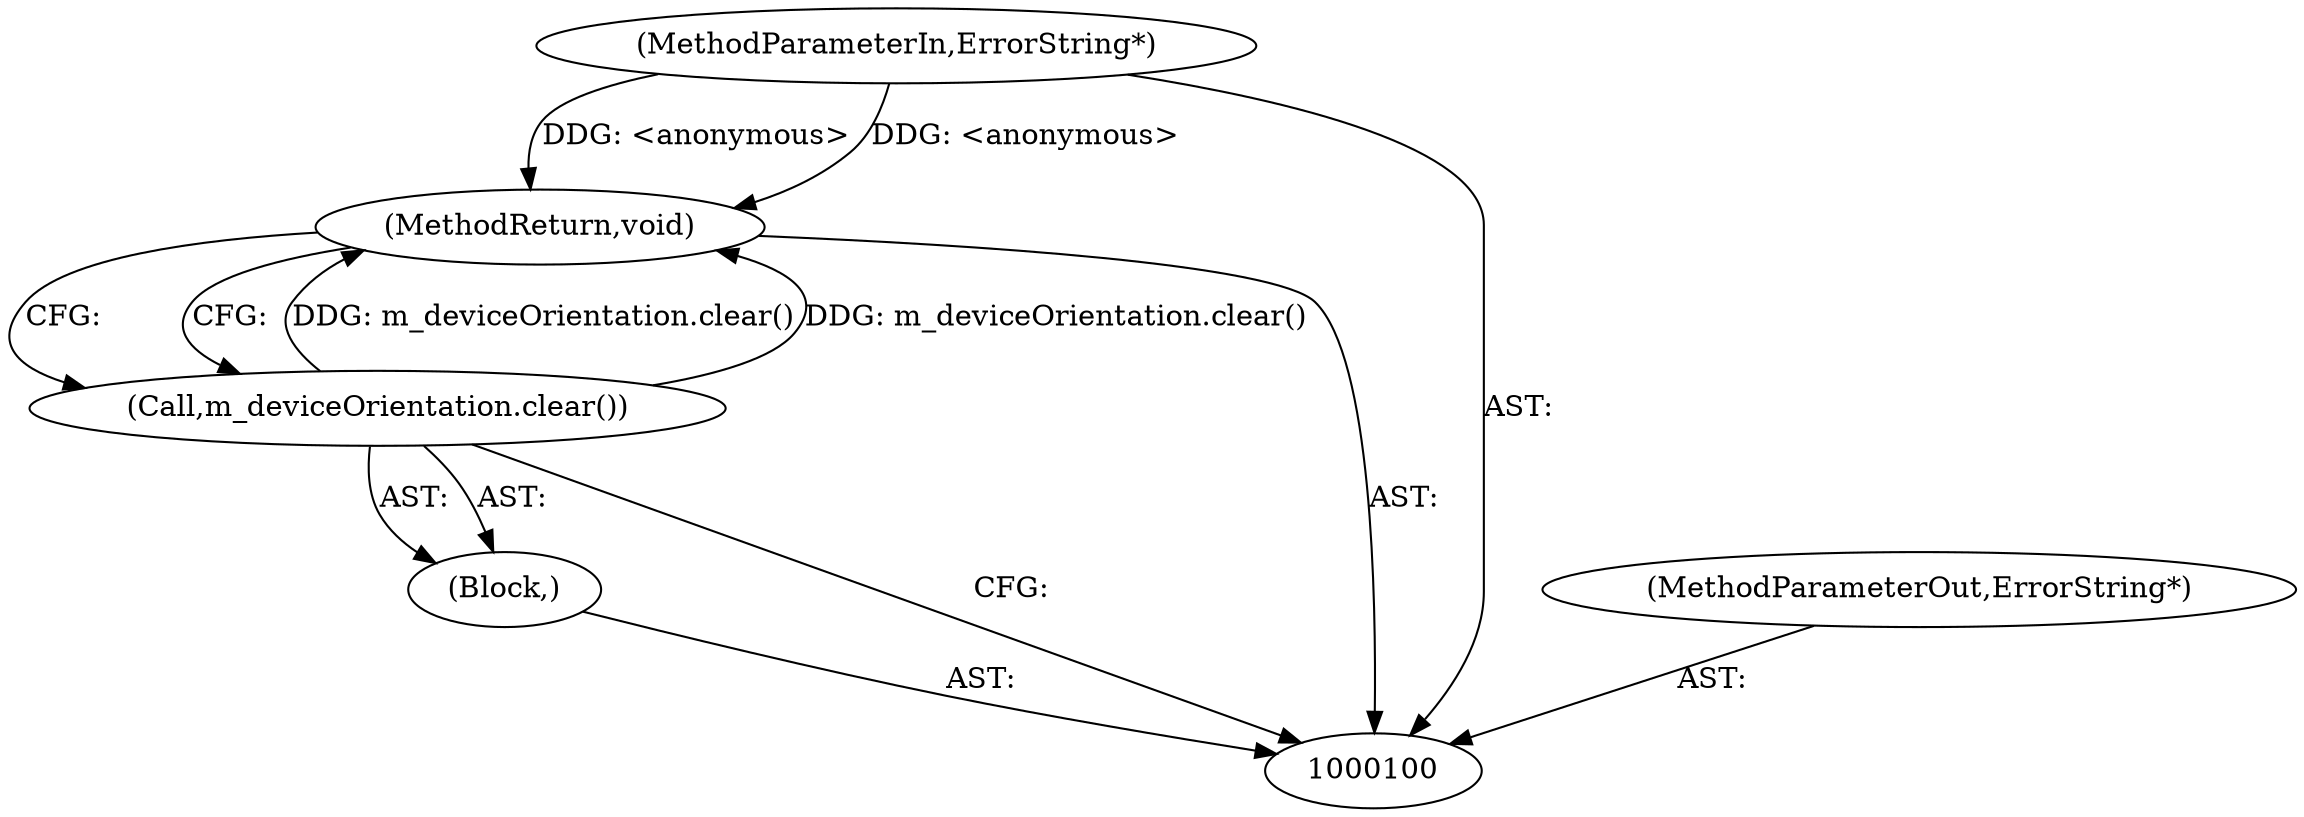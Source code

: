 digraph "0_Chrome_d4cd2b2c0953ad7e9fa988c234eb9361be80fe81_7" {
"1000104" [label="(MethodReturn,void)"];
"1000101" [label="(MethodParameterIn,ErrorString*)"];
"1000111" [label="(MethodParameterOut,ErrorString*)"];
"1000102" [label="(Block,)"];
"1000103" [label="(Call,m_deviceOrientation.clear())"];
"1000104" -> "1000100"  [label="AST: "];
"1000104" -> "1000103"  [label="CFG: "];
"1000103" -> "1000104"  [label="DDG: m_deviceOrientation.clear()"];
"1000101" -> "1000104"  [label="DDG: <anonymous>"];
"1000101" -> "1000100"  [label="AST: "];
"1000101" -> "1000104"  [label="DDG: <anonymous>"];
"1000111" -> "1000100"  [label="AST: "];
"1000102" -> "1000100"  [label="AST: "];
"1000103" -> "1000102"  [label="AST: "];
"1000103" -> "1000102"  [label="AST: "];
"1000103" -> "1000100"  [label="CFG: "];
"1000104" -> "1000103"  [label="CFG: "];
"1000103" -> "1000104"  [label="DDG: m_deviceOrientation.clear()"];
}
